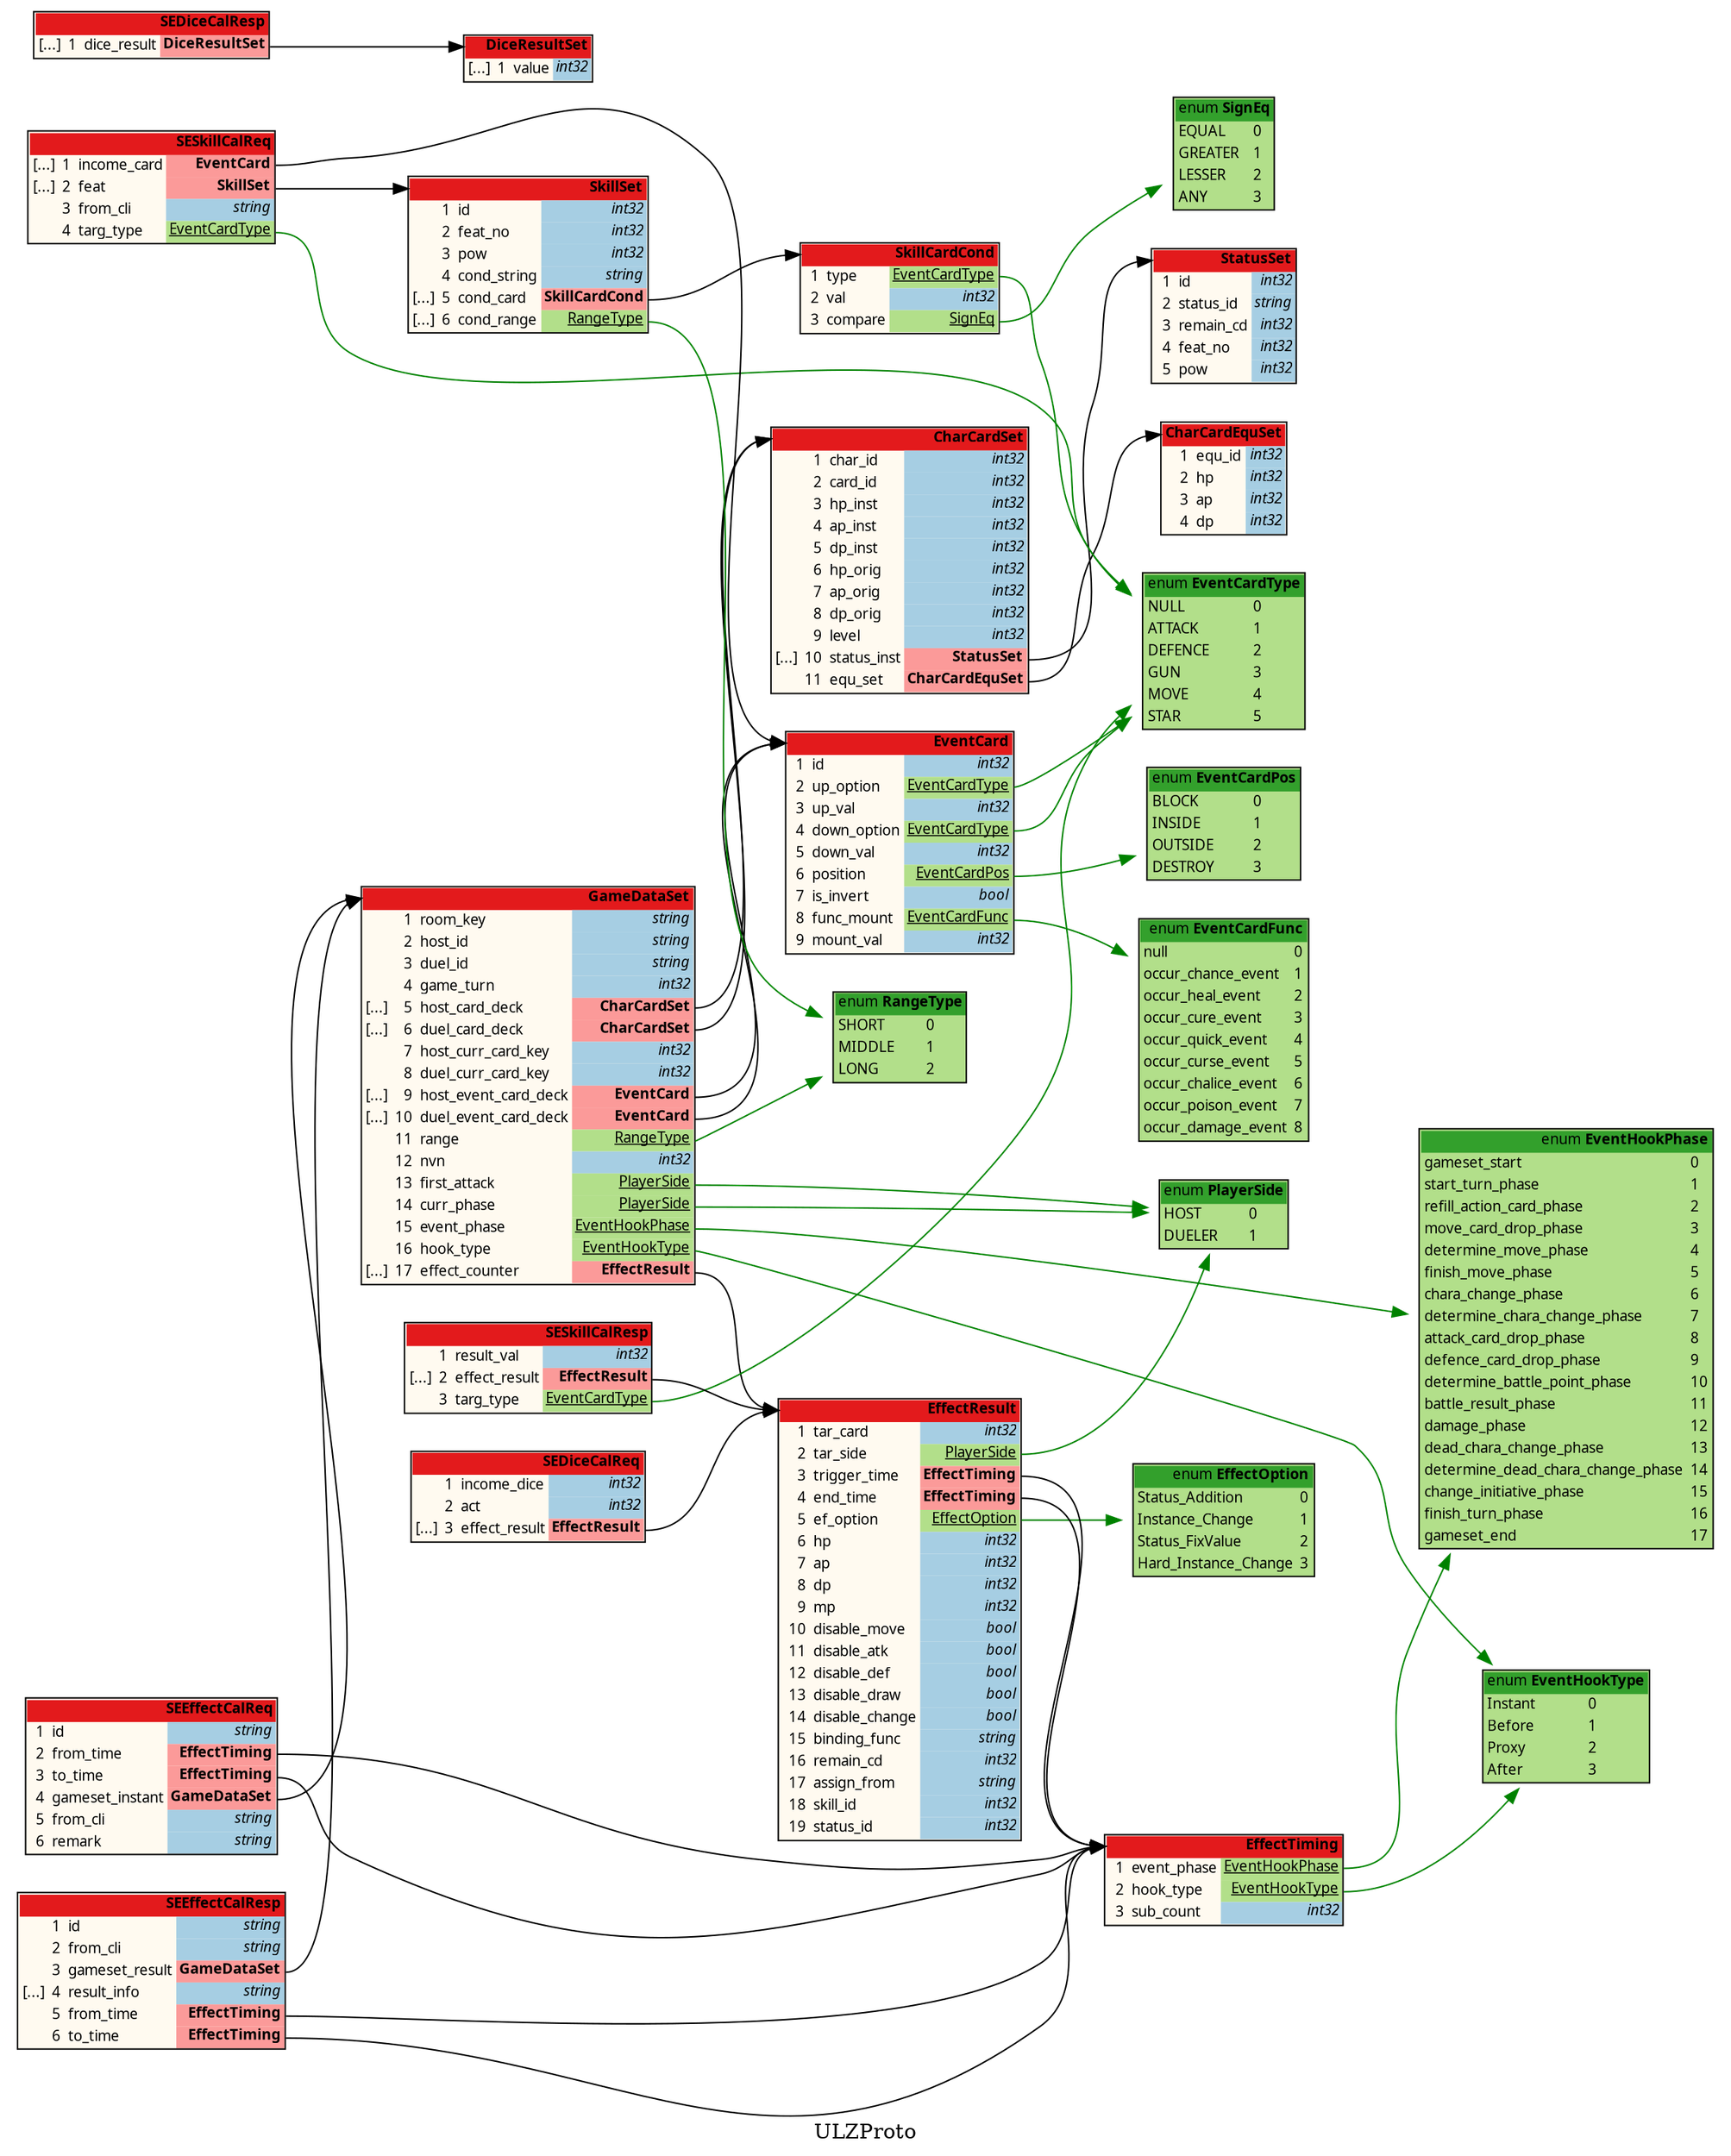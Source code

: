 /*
	do not edit:
	auto-generated by github.com/seamia/protodot
*/
digraph protodot {

	/* package:   ULZProto */
	/* source:    src\proto\message.proto */
	/* selection: * */

	rankdir=LR;
	label="ULZProto";
	tooltip="ULZProto";
	bgcolor="transparent"

	node [
		shape=plaintext
		fontsize=10
		fontname="Ubuntu"
	];


	/* ------ nodes ------ */
	Node_Ja_103	[shape=plaintext tooltip="EventCardType" label=<<TABLE BORDER="1" CELLBORDER="0" CELLSPACING="0" BGCOLOR="#b2df8a"><TR><TD COLSPAN="2" PORT="header" BGCOLOR="#33a02c" ALIGN="right">enum <b>EventCardType</b></TD></TR><TR><TD BGCOLOR="#b2df8a" ALIGN="left">NULL</TD><TD BGCOLOR="#b2df8a" ALIGN="left">0</TD></TR><TR><TD BGCOLOR="#b2df8a" ALIGN="left">ATTACK</TD><TD BGCOLOR="#b2df8a" ALIGN="left">1</TD></TR><TR><TD BGCOLOR="#b2df8a" ALIGN="left">DEFENCE</TD><TD BGCOLOR="#b2df8a" ALIGN="left">2</TD></TR><TR><TD BGCOLOR="#b2df8a" ALIGN="left">GUN</TD><TD BGCOLOR="#b2df8a" ALIGN="left">3</TD></TR><TR><TD BGCOLOR="#b2df8a" ALIGN="left">MOVE</TD><TD BGCOLOR="#b2df8a" ALIGN="left">4</TD></TR><TR><TD BGCOLOR="#b2df8a" ALIGN="left">STAR</TD><TD BGCOLOR="#b2df8a" ALIGN="left">5</TD></TR></TABLE>>];
	Node_Ja_107	[shape=plaintext tooltip="ULZProto.GameDataSet" label=<<TABLE BORDER="1" CELLBORDER="0" CELLSPACING="0" BGCOLOR="#fffaf0"><TR><TD COLSPAN="4" PORT="header" BGCOLOR="#e31a1c" ALIGN="right"><b>GameDataSet</b></TD></TR><TR><TD ALIGN="right"></TD><TD ALIGN="right">1</TD><TD ALIGN="left">room_key</TD><TD BGCOLOR="#a6cee3" PORT="poroom_key" ALIGN="right" TITLE="string"><i>string</i></TD></TR><TR><TD ALIGN="right"></TD><TD ALIGN="right">2</TD><TD ALIGN="left">host_id</TD><TD BGCOLOR="#a6cee3" PORT="pohost_id" ALIGN="right" TITLE="string"><i>string</i></TD></TR><TR><TD ALIGN="right"></TD><TD ALIGN="right">3</TD><TD ALIGN="left">duel_id</TD><TD BGCOLOR="#a6cee3" PORT="poduel_id" ALIGN="right" TITLE="string"><i>string</i></TD></TR><TR><TD ALIGN="right"></TD><TD ALIGN="right">4</TD><TD ALIGN="left">game_turn</TD><TD BGCOLOR="#a6cee3" PORT="pogame_turn" ALIGN="right" TITLE="int32"><i>int32</i></TD></TR><TR><TD ALIGN="right">[...]</TD><TD ALIGN="right">5</TD><TD ALIGN="left">host_card_deck</TD><TD BGCOLOR="#fb9a99" PORT="pohost_card_deck" ALIGN="right"><b>CharCardSet</b></TD></TR><TR><TD ALIGN="right">[...]</TD><TD ALIGN="right">6</TD><TD ALIGN="left">duel_card_deck</TD><TD BGCOLOR="#fb9a99" PORT="poduel_card_deck" ALIGN="right"><b>CharCardSet</b></TD></TR><TR><TD ALIGN="right"></TD><TD ALIGN="right">7</TD><TD ALIGN="left">host_curr_card_key</TD><TD BGCOLOR="#a6cee3" PORT="pohost_curr_card_key" ALIGN="right" TITLE="int32"><i>int32</i></TD></TR><TR><TD ALIGN="right"></TD><TD ALIGN="right">8</TD><TD ALIGN="left">duel_curr_card_key</TD><TD BGCOLOR="#a6cee3" PORT="poduel_curr_card_key" ALIGN="right" TITLE="int32"><i>int32</i></TD></TR><TR><TD ALIGN="right">[...]</TD><TD ALIGN="right">9</TD><TD ALIGN="left">host_event_card_deck</TD><TD BGCOLOR="#fb9a99" PORT="pohost_event_card_deck" ALIGN="right"><b>EventCard</b></TD></TR><TR><TD ALIGN="right">[...]</TD><TD ALIGN="right">10</TD><TD ALIGN="left">duel_event_card_deck</TD><TD BGCOLOR="#fb9a99" PORT="poduel_event_card_deck" ALIGN="right"><b>EventCard</b></TD></TR><TR><TD ALIGN="right"></TD><TD ALIGN="right">11</TD><TD ALIGN="left">range</TD><TD BGCOLOR="#b2df8a" PORT="porange" ALIGN="right"><u>RangeType</u></TD></TR><TR><TD ALIGN="right"></TD><TD ALIGN="right">12</TD><TD ALIGN="left">nvn</TD><TD BGCOLOR="#a6cee3" PORT="ponvn" ALIGN="right" TITLE="int32"><i>int32</i></TD></TR><TR><TD ALIGN="right"></TD><TD ALIGN="right">13</TD><TD ALIGN="left">first_attack</TD><TD BGCOLOR="#b2df8a" PORT="pofirst_attack" ALIGN="right"><u>PlayerSide</u></TD></TR><TR><TD ALIGN="right"></TD><TD ALIGN="right">14</TD><TD ALIGN="left">curr_phase</TD><TD BGCOLOR="#b2df8a" PORT="pocurr_phase" ALIGN="right"><u>PlayerSide</u></TD></TR><TR><TD ALIGN="right"></TD><TD ALIGN="right">15</TD><TD ALIGN="left">event_phase</TD><TD BGCOLOR="#b2df8a" PORT="poevent_phase" ALIGN="right"><u>EventHookPhase</u></TD></TR><TR><TD ALIGN="right"></TD><TD ALIGN="right">16</TD><TD ALIGN="left">hook_type</TD><TD BGCOLOR="#b2df8a" PORT="pohook_type" ALIGN="right"><u>EventHookType</u></TD></TR><TR><TD ALIGN="right">[...]</TD><TD ALIGN="right">17</TD><TD ALIGN="left">effect_counter</TD><TD BGCOLOR="#fb9a99" PORT="poeffect_counter" ALIGN="right"><b>EffectResult</b></TD></TR></TABLE>>];
	Node_Ja_117	[shape=plaintext tooltip="EffectOption" label=<<TABLE BORDER="1" CELLBORDER="0" CELLSPACING="0" BGCOLOR="#b2df8a"><TR><TD COLSPAN="2" PORT="header" BGCOLOR="#33a02c" ALIGN="right">enum <b>EffectOption</b></TD></TR><TR><TD BGCOLOR="#b2df8a" ALIGN="left">Status_Addition</TD><TD BGCOLOR="#b2df8a" ALIGN="left">0</TD></TR><TR><TD BGCOLOR="#b2df8a" ALIGN="left">Instance_Change</TD><TD BGCOLOR="#b2df8a" ALIGN="left">1</TD></TR><TR><TD BGCOLOR="#b2df8a" ALIGN="left">Status_FixValue</TD><TD BGCOLOR="#b2df8a" ALIGN="left">2</TD></TR><TR><TD BGCOLOR="#b2df8a" ALIGN="left">Hard_Instance_Change</TD><TD BGCOLOR="#b2df8a" ALIGN="left">3</TD></TR></TABLE>>];
	Node_Ja_101	[shape=plaintext tooltip="EventHookType" label=<<TABLE BORDER="1" CELLBORDER="0" CELLSPACING="0" BGCOLOR="#b2df8a"><TR><TD COLSPAN="2" PORT="header" BGCOLOR="#33a02c" ALIGN="right">enum <b>EventHookType</b></TD></TR><TR><TD BGCOLOR="#b2df8a" ALIGN="left">Instant</TD><TD BGCOLOR="#b2df8a" ALIGN="left">0</TD></TR><TR><TD BGCOLOR="#b2df8a" ALIGN="left">Before</TD><TD BGCOLOR="#b2df8a" ALIGN="left">1</TD></TR><TR><TD BGCOLOR="#b2df8a" ALIGN="left">Proxy</TD><TD BGCOLOR="#b2df8a" ALIGN="left">2</TD></TR><TR><TD BGCOLOR="#b2df8a" ALIGN="left">After</TD><TD BGCOLOR="#b2df8a" ALIGN="left">3</TD></TR></TABLE>>];
	Node_Ja_114	[shape=plaintext tooltip="ULZProto.SkillCardCond" label=<<TABLE BORDER="1" CELLBORDER="0" CELLSPACING="0" BGCOLOR="#fffaf0"><TR><TD COLSPAN="4" PORT="header" BGCOLOR="#e31a1c" ALIGN="right"><b>SkillCardCond</b></TD></TR><TR><TD ALIGN="right"></TD><TD ALIGN="right">1</TD><TD ALIGN="left">type</TD><TD BGCOLOR="#b2df8a" PORT="potype" ALIGN="right"><u>EventCardType</u></TD></TR><TR><TD ALIGN="right"></TD><TD ALIGN="right">2</TD><TD ALIGN="left">val</TD><TD BGCOLOR="#a6cee3" PORT="poval" ALIGN="right" TITLE="int32"><i>int32</i></TD></TR><TR><TD ALIGN="right"></TD><TD ALIGN="right">3</TD><TD ALIGN="left">compare</TD><TD BGCOLOR="#b2df8a" PORT="pocompare" ALIGN="right"><u>SignEq</u></TD></TR></TABLE>>];
	Node_Ja_121	[shape=plaintext tooltip="ULZProto.SEDiceCalReq" label=<<TABLE BORDER="1" CELLBORDER="0" CELLSPACING="0" BGCOLOR="#fffaf0"><TR><TD COLSPAN="4" PORT="header" BGCOLOR="#e31a1c" ALIGN="right"><b>SEDiceCalReq</b></TD></TR><TR><TD ALIGN="right"></TD><TD ALIGN="right">1</TD><TD ALIGN="left">income_dice</TD><TD BGCOLOR="#a6cee3" PORT="poincome_dice" ALIGN="right" TITLE="int32"><i>int32</i></TD></TR><TR><TD ALIGN="right"></TD><TD ALIGN="right">2</TD><TD ALIGN="left">act</TD><TD BGCOLOR="#a6cee3" PORT="poact" ALIGN="right" TITLE="int32"><i>int32</i></TD></TR><TR><TD ALIGN="right">[...]</TD><TD ALIGN="right">3</TD><TD ALIGN="left">effect_result</TD><TD BGCOLOR="#fb9a99" PORT="poeffect_result" ALIGN="right"><b>EffectResult</b></TD></TR></TABLE>>];
	Node_Ja_122	[shape=plaintext tooltip="ULZProto.SEDiceCalResp" label=<<TABLE BORDER="1" CELLBORDER="0" CELLSPACING="0" BGCOLOR="#fffaf0"><TR><TD COLSPAN="4" PORT="header" BGCOLOR="#e31a1c" ALIGN="right"><b>SEDiceCalResp</b></TD></TR><TR><TD ALIGN="right">[...]</TD><TD ALIGN="right">1</TD><TD ALIGN="left">dice_result</TD><TD BGCOLOR="#fb9a99" PORT="podice_result" ALIGN="right"><b>DiceResultSet</b></TD></TR></TABLE>>];
	Node_Ja_102	[shape=plaintext tooltip="PlayerSide" label=<<TABLE BORDER="1" CELLBORDER="0" CELLSPACING="0" BGCOLOR="#b2df8a"><TR><TD COLSPAN="2" PORT="header" BGCOLOR="#33a02c" ALIGN="right">enum <b>PlayerSide</b></TD></TR><TR><TD BGCOLOR="#b2df8a" ALIGN="left">HOST</TD><TD BGCOLOR="#b2df8a" ALIGN="left">0</TD></TR><TR><TD BGCOLOR="#b2df8a" ALIGN="left">DUELER</TD><TD BGCOLOR="#b2df8a" ALIGN="left">1</TD></TR></TABLE>>];
	Node_Ja_100	[shape=plaintext tooltip="EventHookPhase" label=<<TABLE BORDER="1" CELLBORDER="0" CELLSPACING="0" BGCOLOR="#b2df8a"><TR><TD COLSPAN="2" PORT="header" BGCOLOR="#33a02c" ALIGN="right">enum <b>EventHookPhase</b></TD></TR><TR><TD BGCOLOR="#b2df8a" ALIGN="left">gameset_start</TD><TD BGCOLOR="#b2df8a" ALIGN="left">0</TD></TR><TR><TD BGCOLOR="#b2df8a" ALIGN="left">start_turn_phase</TD><TD BGCOLOR="#b2df8a" ALIGN="left">1</TD></TR><TR><TD BGCOLOR="#b2df8a" ALIGN="left">refill_action_card_phase</TD><TD BGCOLOR="#b2df8a" ALIGN="left">2</TD></TR><TR><TD BGCOLOR="#b2df8a" ALIGN="left">move_card_drop_phase</TD><TD BGCOLOR="#b2df8a" ALIGN="left">3</TD></TR><TR><TD BGCOLOR="#b2df8a" ALIGN="left">determine_move_phase</TD><TD BGCOLOR="#b2df8a" ALIGN="left">4</TD></TR><TR><TD BGCOLOR="#b2df8a" ALIGN="left">finish_move_phase</TD><TD BGCOLOR="#b2df8a" ALIGN="left">5</TD></TR><TR><TD BGCOLOR="#b2df8a" ALIGN="left">chara_change_phase</TD><TD BGCOLOR="#b2df8a" ALIGN="left">6</TD></TR><TR><TD BGCOLOR="#b2df8a" ALIGN="left">determine_chara_change_phase</TD><TD BGCOLOR="#b2df8a" ALIGN="left">7</TD></TR><TR><TD BGCOLOR="#b2df8a" ALIGN="left">attack_card_drop_phase</TD><TD BGCOLOR="#b2df8a" ALIGN="left">8</TD></TR><TR><TD BGCOLOR="#b2df8a" ALIGN="left">defence_card_drop_phase</TD><TD BGCOLOR="#b2df8a" ALIGN="left">9</TD></TR><TR><TD BGCOLOR="#b2df8a" ALIGN="left">determine_battle_point_phase</TD><TD BGCOLOR="#b2df8a" ALIGN="left">10</TD></TR><TR><TD BGCOLOR="#b2df8a" ALIGN="left">battle_result_phase</TD><TD BGCOLOR="#b2df8a" ALIGN="left">11</TD></TR><TR><TD BGCOLOR="#b2df8a" ALIGN="left">damage_phase</TD><TD BGCOLOR="#b2df8a" ALIGN="left">12</TD></TR><TR><TD BGCOLOR="#b2df8a" ALIGN="left">dead_chara_change_phase</TD><TD BGCOLOR="#b2df8a" ALIGN="left">13</TD></TR><TR><TD BGCOLOR="#b2df8a" ALIGN="left">determine_dead_chara_change_phase</TD><TD BGCOLOR="#b2df8a" ALIGN="left">14</TD></TR><TR><TD BGCOLOR="#b2df8a" ALIGN="left">change_initiative_phase</TD><TD BGCOLOR="#b2df8a" ALIGN="left">15</TD></TR><TR><TD BGCOLOR="#b2df8a" ALIGN="left">finish_turn_phase</TD><TD BGCOLOR="#b2df8a" ALIGN="left">16</TD></TR><TR><TD BGCOLOR="#b2df8a" ALIGN="left">gameset_end</TD><TD BGCOLOR="#b2df8a" ALIGN="left">17</TD></TR></TABLE>>];
	Node_Ja_108	[shape=plaintext tooltip="ULZProto.CharCardSet" label=<<TABLE BORDER="1" CELLBORDER="0" CELLSPACING="0" BGCOLOR="#fffaf0"><TR><TD COLSPAN="4" PORT="header" BGCOLOR="#e31a1c" ALIGN="right"><b>CharCardSet</b></TD></TR><TR><TD ALIGN="right"></TD><TD ALIGN="right">1</TD><TD ALIGN="left">char_id</TD><TD BGCOLOR="#a6cee3" PORT="pochar_id" ALIGN="right" TITLE="int32"><i>int32</i></TD></TR><TR><TD ALIGN="right"></TD><TD ALIGN="right">2</TD><TD ALIGN="left">card_id</TD><TD BGCOLOR="#a6cee3" PORT="pocard_id" ALIGN="right" TITLE="int32"><i>int32</i></TD></TR><TR><TD ALIGN="right"></TD><TD ALIGN="right">3</TD><TD ALIGN="left">hp_inst</TD><TD BGCOLOR="#a6cee3" PORT="pohp_inst" ALIGN="right" TITLE="int32"><i>int32</i></TD></TR><TR><TD ALIGN="right"></TD><TD ALIGN="right">4</TD><TD ALIGN="left">ap_inst</TD><TD BGCOLOR="#a6cee3" PORT="poap_inst" ALIGN="right" TITLE="int32"><i>int32</i></TD></TR><TR><TD ALIGN="right"></TD><TD ALIGN="right">5</TD><TD ALIGN="left">dp_inst</TD><TD BGCOLOR="#a6cee3" PORT="podp_inst" ALIGN="right" TITLE="int32"><i>int32</i></TD></TR><TR><TD ALIGN="right"></TD><TD ALIGN="right">6</TD><TD ALIGN="left">hp_orig</TD><TD BGCOLOR="#a6cee3" PORT="pohp_orig" ALIGN="right" TITLE="int32"><i>int32</i></TD></TR><TR><TD ALIGN="right"></TD><TD ALIGN="right">7</TD><TD ALIGN="left">ap_orig</TD><TD BGCOLOR="#a6cee3" PORT="poap_orig" ALIGN="right" TITLE="int32"><i>int32</i></TD></TR><TR><TD ALIGN="right"></TD><TD ALIGN="right">8</TD><TD ALIGN="left">dp_orig</TD><TD BGCOLOR="#a6cee3" PORT="podp_orig" ALIGN="right" TITLE="int32"><i>int32</i></TD></TR><TR><TD ALIGN="right"></TD><TD ALIGN="right">9</TD><TD ALIGN="left">level</TD><TD BGCOLOR="#a6cee3" PORT="polevel" ALIGN="right" TITLE="int32"><i>int32</i></TD></TR><TR><TD ALIGN="right">[...]</TD><TD ALIGN="right">10</TD><TD ALIGN="left">status_inst</TD><TD BGCOLOR="#fb9a99" PORT="postatus_inst" ALIGN="right"><b>StatusSet</b></TD></TR><TR><TD ALIGN="right"></TD><TD ALIGN="right">11</TD><TD ALIGN="left">equ_set</TD><TD BGCOLOR="#fb9a99" PORT="poequ_set" ALIGN="right"><b>CharCardEquSet</b></TD></TR></TABLE>>];
	Node_Ja_111	[shape=plaintext tooltip="EventCardFunc" label=<<TABLE BORDER="1" CELLBORDER="0" CELLSPACING="0" BGCOLOR="#b2df8a"><TR><TD COLSPAN="2" PORT="header" BGCOLOR="#33a02c" ALIGN="right">enum <b>EventCardFunc</b></TD></TR><TR><TD BGCOLOR="#b2df8a" ALIGN="left">null</TD><TD BGCOLOR="#b2df8a" ALIGN="left">0</TD></TR><TR><TD BGCOLOR="#b2df8a" ALIGN="left">occur_chance_event</TD><TD BGCOLOR="#b2df8a" ALIGN="left">1</TD></TR><TR><TD BGCOLOR="#b2df8a" ALIGN="left">occur_heal_event</TD><TD BGCOLOR="#b2df8a" ALIGN="left">2</TD></TR><TR><TD BGCOLOR="#b2df8a" ALIGN="left">occur_cure_event</TD><TD BGCOLOR="#b2df8a" ALIGN="left">3</TD></TR><TR><TD BGCOLOR="#b2df8a" ALIGN="left">occur_quick_event</TD><TD BGCOLOR="#b2df8a" ALIGN="left">4</TD></TR><TR><TD BGCOLOR="#b2df8a" ALIGN="left">occur_curse_event</TD><TD BGCOLOR="#b2df8a" ALIGN="left">5</TD></TR><TR><TD BGCOLOR="#b2df8a" ALIGN="left">occur_chalice_event</TD><TD BGCOLOR="#b2df8a" ALIGN="left">6</TD></TR><TR><TD BGCOLOR="#b2df8a" ALIGN="left">occur_poison_event</TD><TD BGCOLOR="#b2df8a" ALIGN="left">7</TD></TR><TR><TD BGCOLOR="#b2df8a" ALIGN="left">occur_damage_event</TD><TD BGCOLOR="#b2df8a" ALIGN="left">8</TD></TR></TABLE>>];
	Node_Ja_123	[shape=plaintext tooltip="ULZProto.DiceResultSet" label=<<TABLE BORDER="1" CELLBORDER="0" CELLSPACING="0" BGCOLOR="#fffaf0"><TR><TD COLSPAN="4" PORT="header" BGCOLOR="#e31a1c" ALIGN="right"><b>DiceResultSet</b></TD></TR><TR><TD ALIGN="right">[...]</TD><TD ALIGN="right">1</TD><TD ALIGN="left">value</TD><TD BGCOLOR="#a6cee3" PORT="povalue" ALIGN="right" TITLE="int32"><i>int32</i></TD></TR></TABLE>>];
	Node_Ja_116	[shape=plaintext tooltip="ULZProto.EffectResult" label=<<TABLE BORDER="1" CELLBORDER="0" CELLSPACING="0" BGCOLOR="#fffaf0"><TR><TD COLSPAN="4" PORT="header" BGCOLOR="#e31a1c" ALIGN="right"><b>EffectResult</b></TD></TR><TR><TD ALIGN="right"></TD><TD ALIGN="right">1</TD><TD ALIGN="left">tar_card</TD><TD BGCOLOR="#a6cee3" PORT="potar_card" ALIGN="right" TITLE="int32"><i>int32</i></TD></TR><TR><TD ALIGN="right"></TD><TD ALIGN="right">2</TD><TD ALIGN="left">tar_side</TD><TD BGCOLOR="#b2df8a" PORT="potar_side" ALIGN="right"><u>PlayerSide</u></TD></TR><TR><TD ALIGN="right"></TD><TD ALIGN="right">3</TD><TD ALIGN="left">trigger_time</TD><TD BGCOLOR="#fb9a99" PORT="potrigger_time" ALIGN="right"><b>EffectTiming</b></TD></TR><TR><TD ALIGN="right"></TD><TD ALIGN="right">4</TD><TD ALIGN="left">end_time</TD><TD BGCOLOR="#fb9a99" PORT="poend_time" ALIGN="right"><b>EffectTiming</b></TD></TR><TR><TD ALIGN="right"></TD><TD ALIGN="right">5</TD><TD ALIGN="left">ef_option</TD><TD BGCOLOR="#b2df8a" PORT="poef_option" ALIGN="right"><u>EffectOption</u></TD></TR><TR><TD ALIGN="right"></TD><TD ALIGN="right">6</TD><TD ALIGN="left">hp</TD><TD BGCOLOR="#a6cee3" PORT="pohp" ALIGN="right" TITLE="int32"><i>int32</i></TD></TR><TR><TD ALIGN="right"></TD><TD ALIGN="right">7</TD><TD ALIGN="left">ap</TD><TD BGCOLOR="#a6cee3" PORT="poap" ALIGN="right" TITLE="int32"><i>int32</i></TD></TR><TR><TD ALIGN="right"></TD><TD ALIGN="right">8</TD><TD ALIGN="left">dp</TD><TD BGCOLOR="#a6cee3" PORT="podp" ALIGN="right" TITLE="int32"><i>int32</i></TD></TR><TR><TD ALIGN="right"></TD><TD ALIGN="right">9</TD><TD ALIGN="left">mp</TD><TD BGCOLOR="#a6cee3" PORT="pomp" ALIGN="right" TITLE="int32"><i>int32</i></TD></TR><TR><TD ALIGN="right"></TD><TD ALIGN="right">10</TD><TD ALIGN="left">disable_move</TD><TD BGCOLOR="#a6cee3" PORT="podisable_move" ALIGN="right" TITLE="bool"><i>bool</i></TD></TR><TR><TD ALIGN="right"></TD><TD ALIGN="right">11</TD><TD ALIGN="left">disable_atk</TD><TD BGCOLOR="#a6cee3" PORT="podisable_atk" ALIGN="right" TITLE="bool"><i>bool</i></TD></TR><TR><TD ALIGN="right"></TD><TD ALIGN="right">12</TD><TD ALIGN="left">disable_def</TD><TD BGCOLOR="#a6cee3" PORT="podisable_def" ALIGN="right" TITLE="bool"><i>bool</i></TD></TR><TR><TD ALIGN="right"></TD><TD ALIGN="right">13</TD><TD ALIGN="left">disable_draw</TD><TD BGCOLOR="#a6cee3" PORT="podisable_draw" ALIGN="right" TITLE="bool"><i>bool</i></TD></TR><TR><TD ALIGN="right"></TD><TD ALIGN="right">14</TD><TD ALIGN="left">disable_change</TD><TD BGCOLOR="#a6cee3" PORT="podisable_change" ALIGN="right" TITLE="bool"><i>bool</i></TD></TR><TR><TD ALIGN="right"></TD><TD ALIGN="right">15</TD><TD ALIGN="left">binding_func</TD><TD BGCOLOR="#a6cee3" PORT="pobinding_func" ALIGN="right" TITLE="string"><i>string</i></TD></TR><TR><TD ALIGN="right"></TD><TD ALIGN="right">16</TD><TD ALIGN="left">remain_cd</TD><TD BGCOLOR="#a6cee3" PORT="poremain_cd" ALIGN="right" TITLE="int32"><i>int32</i></TD></TR><TR><TD ALIGN="right"></TD><TD ALIGN="right">17</TD><TD ALIGN="left">assign_from</TD><TD BGCOLOR="#a6cee3" PORT="poassign_from" ALIGN="right" TITLE="string"><i>string</i></TD></TR><TR><TD ALIGN="right"></TD><TD ALIGN="right">18</TD><TD ALIGN="left">skill_id</TD><TD BGCOLOR="#a6cee3" PORT="poskill_id" ALIGN="right" TITLE="int32"><i>int32</i></TD></TR><TR><TD ALIGN="right"></TD><TD ALIGN="right">19</TD><TD ALIGN="left">status_id</TD><TD BGCOLOR="#a6cee3" PORT="postatus_id" ALIGN="right" TITLE="int32"><i>int32</i></TD></TR></TABLE>>];
	Node_Ja_109	[shape=plaintext tooltip="ULZProto.CharCardEquSet" label=<<TABLE BORDER="1" CELLBORDER="0" CELLSPACING="0" BGCOLOR="#fffaf0"><TR><TD COLSPAN="4" PORT="header" BGCOLOR="#e31a1c" ALIGN="right"><b>CharCardEquSet</b></TD></TR><TR><TD ALIGN="right"></TD><TD ALIGN="right">1</TD><TD ALIGN="left">equ_id</TD><TD BGCOLOR="#a6cee3" PORT="poequ_id" ALIGN="right" TITLE="int32"><i>int32</i></TD></TR><TR><TD ALIGN="right"></TD><TD ALIGN="right">2</TD><TD ALIGN="left">hp</TD><TD BGCOLOR="#a6cee3" PORT="pohp" ALIGN="right" TITLE="int32"><i>int32</i></TD></TR><TR><TD ALIGN="right"></TD><TD ALIGN="right">3</TD><TD ALIGN="left">ap</TD><TD BGCOLOR="#a6cee3" PORT="poap" ALIGN="right" TITLE="int32"><i>int32</i></TD></TR><TR><TD ALIGN="right"></TD><TD ALIGN="right">4</TD><TD ALIGN="left">dp</TD><TD BGCOLOR="#a6cee3" PORT="podp" ALIGN="right" TITLE="int32"><i>int32</i></TD></TR></TABLE>>];
	Node_Ja_120	[shape=plaintext tooltip="ULZProto.SESkillCalResp" label=<<TABLE BORDER="1" CELLBORDER="0" CELLSPACING="0" BGCOLOR="#fffaf0"><TR><TD COLSPAN="4" PORT="header" BGCOLOR="#e31a1c" ALIGN="right"><b>SESkillCalResp</b></TD></TR><TR><TD ALIGN="right"></TD><TD ALIGN="right">1</TD><TD ALIGN="left">result_val</TD><TD BGCOLOR="#a6cee3" PORT="poresult_val" ALIGN="right" TITLE="int32"><i>int32</i></TD></TR><TR><TD ALIGN="right">[...]</TD><TD ALIGN="right">2</TD><TD ALIGN="left">effect_result</TD><TD BGCOLOR="#fb9a99" PORT="poeffect_result" ALIGN="right"><b>EffectResult</b></TD></TR><TR><TD ALIGN="right"></TD><TD ALIGN="right">3</TD><TD ALIGN="left">targ_type</TD><TD BGCOLOR="#b2df8a" PORT="potarg_type" ALIGN="right"><u>EventCardType</u></TD></TR></TABLE>>];
	Node_Ja_105	[shape=plaintext tooltip="RangeType" label=<<TABLE BORDER="1" CELLBORDER="0" CELLSPACING="0" BGCOLOR="#b2df8a"><TR><TD COLSPAN="2" PORT="header" BGCOLOR="#33a02c" ALIGN="right">enum <b>RangeType</b></TD></TR><TR><TD BGCOLOR="#b2df8a" ALIGN="left">SHORT</TD><TD BGCOLOR="#b2df8a" ALIGN="left">0</TD></TR><TR><TD BGCOLOR="#b2df8a" ALIGN="left">MIDDLE</TD><TD BGCOLOR="#b2df8a" ALIGN="left">1</TD></TR><TR><TD BGCOLOR="#b2df8a" ALIGN="left">LONG</TD><TD BGCOLOR="#b2df8a" ALIGN="left">2</TD></TR></TABLE>>];
	Node_Ja_119	[shape=plaintext tooltip="ULZProto.SESkillCalReq" label=<<TABLE BORDER="1" CELLBORDER="0" CELLSPACING="0" BGCOLOR="#fffaf0"><TR><TD COLSPAN="4" PORT="header" BGCOLOR="#e31a1c" ALIGN="right"><b>SESkillCalReq</b></TD></TR><TR><TD ALIGN="right">[...]</TD><TD ALIGN="right">1</TD><TD ALIGN="left">income_card</TD><TD BGCOLOR="#fb9a99" PORT="poincome_card" ALIGN="right"><b>EventCard</b></TD></TR><TR><TD ALIGN="right">[...]</TD><TD ALIGN="right">2</TD><TD ALIGN="left">feat</TD><TD BGCOLOR="#fb9a99" PORT="pofeat" ALIGN="right"><b>SkillSet</b></TD></TR><TR><TD ALIGN="right"></TD><TD ALIGN="right">3</TD><TD ALIGN="left">from_cli</TD><TD BGCOLOR="#a6cee3" PORT="pofrom_cli" ALIGN="right" TITLE="string"><i>string</i></TD></TR><TR><TD ALIGN="right"></TD><TD ALIGN="right">4</TD><TD ALIGN="left">targ_type</TD><TD BGCOLOR="#b2df8a" PORT="potarg_type" ALIGN="right"><u>EventCardType</u></TD></TR></TABLE>>];
	Node_Ja_118	[shape=plaintext tooltip="ULZProto.EffectTiming" label=<<TABLE BORDER="1" CELLBORDER="0" CELLSPACING="0" BGCOLOR="#fffaf0"><TR><TD COLSPAN="4" PORT="header" BGCOLOR="#e31a1c" ALIGN="right"><b>EffectTiming</b></TD></TR><TR><TD ALIGN="right"></TD><TD ALIGN="right">1</TD><TD ALIGN="left">event_phase</TD><TD BGCOLOR="#b2df8a" PORT="poevent_phase" ALIGN="right"><u>EventHookPhase</u></TD></TR><TR><TD ALIGN="right"></TD><TD ALIGN="right">2</TD><TD ALIGN="left">hook_type</TD><TD BGCOLOR="#b2df8a" PORT="pohook_type" ALIGN="right"><u>EventHookType</u></TD></TR><TR><TD ALIGN="right"></TD><TD ALIGN="right">3</TD><TD ALIGN="left">sub_count</TD><TD BGCOLOR="#a6cee3" PORT="posub_count" ALIGN="right" TITLE="int32"><i>int32</i></TD></TR></TABLE>>];
	Node_Ja_112	[shape=plaintext tooltip="ULZProto.SkillSet" label=<<TABLE BORDER="1" CELLBORDER="0" CELLSPACING="0" BGCOLOR="#fffaf0"><TR><TD COLSPAN="4" PORT="header" BGCOLOR="#e31a1c" ALIGN="right"><b>SkillSet</b></TD></TR><TR><TD ALIGN="right"></TD><TD ALIGN="right">1</TD><TD ALIGN="left">id</TD><TD BGCOLOR="#a6cee3" PORT="poid" ALIGN="right" TITLE="int32"><i>int32</i></TD></TR><TR><TD ALIGN="right"></TD><TD ALIGN="right">2</TD><TD ALIGN="left">feat_no</TD><TD BGCOLOR="#a6cee3" PORT="pofeat_no" ALIGN="right" TITLE="int32"><i>int32</i></TD></TR><TR><TD ALIGN="right"></TD><TD ALIGN="right">3</TD><TD ALIGN="left">pow</TD><TD BGCOLOR="#a6cee3" PORT="popow" ALIGN="right" TITLE="int32"><i>int32</i></TD></TR><TR><TD ALIGN="right"></TD><TD ALIGN="right">4</TD><TD ALIGN="left">cond_string</TD><TD BGCOLOR="#a6cee3" PORT="pocond_string" ALIGN="right" TITLE="string"><i>string</i></TD></TR><TR><TD ALIGN="right">[...]</TD><TD ALIGN="right">5</TD><TD ALIGN="left">cond_card</TD><TD BGCOLOR="#fb9a99" PORT="pocond_card" ALIGN="right"><b>SkillCardCond</b></TD></TR><TR><TD ALIGN="right">[...]</TD><TD ALIGN="right">6</TD><TD ALIGN="left">cond_range</TD><TD BGCOLOR="#b2df8a" PORT="pocond_range" ALIGN="right"><u>RangeType</u></TD></TR></TABLE>>];
	Node_Ja_110	[shape=plaintext tooltip="ULZProto.EventCard" label=<<TABLE BORDER="1" CELLBORDER="0" CELLSPACING="0" BGCOLOR="#fffaf0"><TR><TD COLSPAN="4" PORT="header" BGCOLOR="#e31a1c" ALIGN="right"><b>EventCard</b></TD></TR><TR><TD ALIGN="right"></TD><TD ALIGN="right">1</TD><TD ALIGN="left">id</TD><TD BGCOLOR="#a6cee3" PORT="poid" ALIGN="right" TITLE="int32"><i>int32</i></TD></TR><TR><TD ALIGN="right"></TD><TD ALIGN="right">2</TD><TD ALIGN="left">up_option</TD><TD BGCOLOR="#b2df8a" PORT="poup_option" ALIGN="right"><u>EventCardType</u></TD></TR><TR><TD ALIGN="right"></TD><TD ALIGN="right">3</TD><TD ALIGN="left">up_val</TD><TD BGCOLOR="#a6cee3" PORT="poup_val" ALIGN="right" TITLE="int32"><i>int32</i></TD></TR><TR><TD ALIGN="right"></TD><TD ALIGN="right">4</TD><TD ALIGN="left">down_option</TD><TD BGCOLOR="#b2df8a" PORT="podown_option" ALIGN="right"><u>EventCardType</u></TD></TR><TR><TD ALIGN="right"></TD><TD ALIGN="right">5</TD><TD ALIGN="left">down_val</TD><TD BGCOLOR="#a6cee3" PORT="podown_val" ALIGN="right" TITLE="int32"><i>int32</i></TD></TR><TR><TD ALIGN="right"></TD><TD ALIGN="right">6</TD><TD ALIGN="left">position</TD><TD BGCOLOR="#b2df8a" PORT="poposition" ALIGN="right"><u>EventCardPos</u></TD></TR><TR><TD ALIGN="right"></TD><TD ALIGN="right">7</TD><TD ALIGN="left">is_invert</TD><TD BGCOLOR="#a6cee3" PORT="pois_invert" ALIGN="right" TITLE="bool"><i>bool</i></TD></TR><TR><TD ALIGN="right"></TD><TD ALIGN="right">8</TD><TD ALIGN="left">func_mount</TD><TD BGCOLOR="#b2df8a" PORT="pofunc_mount" ALIGN="right"><u>EventCardFunc</u></TD></TR><TR><TD ALIGN="right"></TD><TD ALIGN="right">9</TD><TD ALIGN="left">mount_val</TD><TD BGCOLOR="#a6cee3" PORT="pomount_val" ALIGN="right" TITLE="int32"><i>int32</i></TD></TR></TABLE>>];
	Node_Ja_104	[shape=plaintext tooltip="EventCardPos" label=<<TABLE BORDER="1" CELLBORDER="0" CELLSPACING="0" BGCOLOR="#b2df8a"><TR><TD COLSPAN="2" PORT="header" BGCOLOR="#33a02c" ALIGN="right">enum <b>EventCardPos</b></TD></TR><TR><TD BGCOLOR="#b2df8a" ALIGN="left">BLOCK</TD><TD BGCOLOR="#b2df8a" ALIGN="left">0</TD></TR><TR><TD BGCOLOR="#b2df8a" ALIGN="left">INSIDE</TD><TD BGCOLOR="#b2df8a" ALIGN="left">1</TD></TR><TR><TD BGCOLOR="#b2df8a" ALIGN="left">OUTSIDE</TD><TD BGCOLOR="#b2df8a" ALIGN="left">2</TD></TR><TR><TD BGCOLOR="#b2df8a" ALIGN="left">DESTROY</TD><TD BGCOLOR="#b2df8a" ALIGN="left">3</TD></TR></TABLE>>];
	Node_Ja_115	[shape=plaintext tooltip="ULZProto.StatusSet" label=<<TABLE BORDER="1" CELLBORDER="0" CELLSPACING="0" BGCOLOR="#fffaf0"><TR><TD COLSPAN="4" PORT="header" BGCOLOR="#e31a1c" ALIGN="right"><b>StatusSet</b></TD></TR><TR><TD ALIGN="right"></TD><TD ALIGN="right">1</TD><TD ALIGN="left">id</TD><TD BGCOLOR="#a6cee3" PORT="poid" ALIGN="right" TITLE="int32"><i>int32</i></TD></TR><TR><TD ALIGN="right"></TD><TD ALIGN="right">2</TD><TD ALIGN="left">status_id</TD><TD BGCOLOR="#a6cee3" PORT="postatus_id" ALIGN="right" TITLE="string"><i>string</i></TD></TR><TR><TD ALIGN="right"></TD><TD ALIGN="right">3</TD><TD ALIGN="left">remain_cd</TD><TD BGCOLOR="#a6cee3" PORT="poremain_cd" ALIGN="right" TITLE="int32"><i>int32</i></TD></TR><TR><TD ALIGN="right"></TD><TD ALIGN="right">4</TD><TD ALIGN="left">feat_no</TD><TD BGCOLOR="#a6cee3" PORT="pofeat_no" ALIGN="right" TITLE="int32"><i>int32</i></TD></TR><TR><TD ALIGN="right"></TD><TD ALIGN="right">5</TD><TD ALIGN="left">pow</TD><TD BGCOLOR="#a6cee3" PORT="popow" ALIGN="right" TITLE="int32"><i>int32</i></TD></TR></TABLE>>];
	Node_Ja_124	[shape=plaintext tooltip="ULZProto.SEEffectCalReq" label=<<TABLE BORDER="1" CELLBORDER="0" CELLSPACING="0" BGCOLOR="#fffaf0"><TR><TD COLSPAN="4" PORT="header" BGCOLOR="#e31a1c" ALIGN="right"><b>SEEffectCalReq</b></TD></TR><TR><TD ALIGN="right"></TD><TD ALIGN="right">1</TD><TD ALIGN="left">id</TD><TD BGCOLOR="#a6cee3" PORT="poid" ALIGN="right" TITLE="string"><i>string</i></TD></TR><TR><TD ALIGN="right"></TD><TD ALIGN="right">2</TD><TD ALIGN="left">from_time</TD><TD BGCOLOR="#fb9a99" PORT="pofrom_time" ALIGN="right"><b>EffectTiming</b></TD></TR><TR><TD ALIGN="right"></TD><TD ALIGN="right">3</TD><TD ALIGN="left">to_time</TD><TD BGCOLOR="#fb9a99" PORT="poto_time" ALIGN="right"><b>EffectTiming</b></TD></TR><TR><TD ALIGN="right"></TD><TD ALIGN="right">4</TD><TD ALIGN="left">gameset_instant</TD><TD BGCOLOR="#fb9a99" PORT="pogameset_instant" ALIGN="right"><b>GameDataSet</b></TD></TR><TR><TD ALIGN="right"></TD><TD ALIGN="right">5</TD><TD ALIGN="left">from_cli</TD><TD BGCOLOR="#a6cee3" PORT="pofrom_cli" ALIGN="right" TITLE="string"><i>string</i></TD></TR><TR><TD ALIGN="right"></TD><TD ALIGN="right">6</TD><TD ALIGN="left">remark</TD><TD BGCOLOR="#a6cee3" PORT="poremark" ALIGN="right" TITLE="string"><i>string</i></TD></TR></TABLE>>];
	Node_Ja_125	[shape=plaintext tooltip="ULZProto.SEEffectCalResp" label=<<TABLE BORDER="1" CELLBORDER="0" CELLSPACING="0" BGCOLOR="#fffaf0"><TR><TD COLSPAN="4" PORT="header" BGCOLOR="#e31a1c" ALIGN="right"><b>SEEffectCalResp</b></TD></TR><TR><TD ALIGN="right"></TD><TD ALIGN="right">1</TD><TD ALIGN="left">id</TD><TD BGCOLOR="#a6cee3" PORT="poid" ALIGN="right" TITLE="string"><i>string</i></TD></TR><TR><TD ALIGN="right"></TD><TD ALIGN="right">2</TD><TD ALIGN="left">from_cli</TD><TD BGCOLOR="#a6cee3" PORT="pofrom_cli" ALIGN="right" TITLE="string"><i>string</i></TD></TR><TR><TD ALIGN="right"></TD><TD ALIGN="right">3</TD><TD ALIGN="left">gameset_result</TD><TD BGCOLOR="#fb9a99" PORT="pogameset_result" ALIGN="right"><b>GameDataSet</b></TD></TR><TR><TD ALIGN="right">[...]</TD><TD ALIGN="right">4</TD><TD ALIGN="left">result_info</TD><TD BGCOLOR="#a6cee3" PORT="poresult_info" ALIGN="right" TITLE="string"><i>string</i></TD></TR><TR><TD ALIGN="right"></TD><TD ALIGN="right">5</TD><TD ALIGN="left">from_time</TD><TD BGCOLOR="#fb9a99" PORT="pofrom_time" ALIGN="right"><b>EffectTiming</b></TD></TR><TR><TD ALIGN="right"></TD><TD ALIGN="right">6</TD><TD ALIGN="left">to_time</TD><TD BGCOLOR="#fb9a99" PORT="poto_time" ALIGN="right"><b>EffectTiming</b></TD></TR></TABLE>>];
	Node_Ja_113	[shape=plaintext tooltip="SignEq" label=<<TABLE BORDER="1" CELLBORDER="0" CELLSPACING="0" BGCOLOR="#b2df8a"><TR><TD COLSPAN="2" PORT="header" BGCOLOR="#33a02c" ALIGN="right">enum <b>SignEq</b></TD></TR><TR><TD BGCOLOR="#b2df8a" ALIGN="left">EQUAL</TD><TD BGCOLOR="#b2df8a" ALIGN="left">0</TD></TR><TR><TD BGCOLOR="#b2df8a" ALIGN="left">GREATER</TD><TD BGCOLOR="#b2df8a" ALIGN="left">1</TD></TR><TR><TD BGCOLOR="#b2df8a" ALIGN="left">LESSER</TD><TD BGCOLOR="#b2df8a" ALIGN="left">2</TD></TR><TR><TD BGCOLOR="#b2df8a" ALIGN="left">ANY</TD><TD BGCOLOR="#b2df8a" ALIGN="left">3</TD></TR></TABLE>>];

	/* ------ connections ------ */
	Node_Ja_122:podice_result:e	-> Node_Ja_123:header [color="#000000" tooltip="Ja_122 --> Ja_123"];
	Node_Ja_116:poef_option:e	-> Node_Ja_117 [color="#008000" tooltip="Ja_116 --> Ja_117"];
	Node_Ja_116:potar_side:e	-> Node_Ja_102 [color="#008000" tooltip="Ja_116 --> Ja_102"];
	Node_Ja_107:pohost_card_deck:e	-> Node_Ja_108:header [color="#000000" tooltip="Ja_107 --> Ja_108"];
	Node_Ja_114:pocompare:e	-> Node_Ja_113 [color="#008000" tooltip="Ja_114 --> Ja_113"];
	Node_Ja_120:poeffect_result:e	-> Node_Ja_116:header [color="#000000" tooltip="Ja_120 --> Ja_116"];
	Node_Ja_124:pofrom_time:e	-> Node_Ja_118:header [color="#000000" tooltip="Ja_124 --> Ja_118"];
	Node_Ja_124:poto_time:e	-> Node_Ja_118:header [color="#000000" tooltip="Ja_124 --> Ja_118"];
	Node_Ja_118:pohook_type:e	-> Node_Ja_101 [color="#008000" tooltip="Ja_118 --> Ja_101"];
	Node_Ja_112:pocond_card:e	-> Node_Ja_114:header [color="#000000" tooltip="Ja_112 --> Ja_114"];
	Node_Ja_108:postatus_inst:e	-> Node_Ja_115:header [color="#000000" tooltip="Ja_108 --> Ja_115"];
	Node_Ja_108:poequ_set:e	-> Node_Ja_109:header [color="#000000" tooltip="Ja_108 --> Ja_109"];
	Node_Ja_125:pogameset_result:e	-> Node_Ja_107:header [color="#000000" tooltip="Ja_125 --> Ja_107"];
	Node_Ja_119:potarg_type:e	-> Node_Ja_103 [color="#008000" tooltip="Ja_119 --> Ja_103"];
	Node_Ja_107:poevent_phase:e	-> Node_Ja_100 [color="#008000" tooltip="Ja_107 --> Ja_100"];
	Node_Ja_107:pohook_type:e	-> Node_Ja_101 [color="#008000" tooltip="Ja_107 --> Ja_101"];
	Node_Ja_110:poup_option:e	-> Node_Ja_103 [color="#008000" tooltip="Ja_110 --> Ja_103"];
	Node_Ja_110:poposition:e	-> Node_Ja_104 [color="#008000" tooltip="Ja_110 --> Ja_104"];
	Node_Ja_125:pofrom_time:e	-> Node_Ja_118:header [color="#000000" tooltip="Ja_125 --> Ja_118"];
	Node_Ja_116:potrigger_time:e	-> Node_Ja_118:header [color="#000000" tooltip="Ja_116 --> Ja_118"];
	Node_Ja_107:poduel_event_card_deck:e	-> Node_Ja_110:header [color="#000000" tooltip="Ja_107 --> Ja_110"];
	Node_Ja_110:podown_option:e	-> Node_Ja_103 [color="#008000" tooltip="Ja_110 --> Ja_103"];
	Node_Ja_124:pogameset_instant:e	-> Node_Ja_107:header [color="#000000" tooltip="Ja_124 --> Ja_107"];
	Node_Ja_125:poto_time:e	-> Node_Ja_118:header [color="#000000" tooltip="Ja_125 --> Ja_118"];
	Node_Ja_107:porange:e	-> Node_Ja_105 [color="#008000" tooltip="Ja_107 --> Ja_105"];
	Node_Ja_119:poincome_card:e	-> Node_Ja_110:header [color="#000000" tooltip="Ja_119 --> Ja_110"];
	Node_Ja_118:poevent_phase:e	-> Node_Ja_100 [color="#008000" tooltip="Ja_118 --> Ja_100"];
	Node_Ja_107:poeffect_counter:e	-> Node_Ja_116:header [color="#000000" tooltip="Ja_107 --> Ja_116"];
	Node_Ja_107:poduel_card_deck:e	-> Node_Ja_108:header [color="#000000" tooltip="Ja_107 --> Ja_108"];
	Node_Ja_120:potarg_type:e	-> Node_Ja_103 [color="#008000" tooltip="Ja_120 --> Ja_103"];
	Node_Ja_119:pofeat:e	-> Node_Ja_112:header [color="#000000" tooltip="Ja_119 --> Ja_112"];
	Node_Ja_107:pofirst_attack:e	-> Node_Ja_102 [color="#008000" tooltip="Ja_107 --> Ja_102"];
	Node_Ja_110:pofunc_mount:e	-> Node_Ja_111 [color="#008000" tooltip="Ja_110 --> Ja_111"];
	Node_Ja_114:potype:e	-> Node_Ja_103 [color="#008000" tooltip="Ja_114 --> Ja_103"];
	Node_Ja_121:poeffect_result:e	-> Node_Ja_116:header [color="#000000" tooltip="Ja_121 --> Ja_116"];
	Node_Ja_116:poend_time:e	-> Node_Ja_118:header [color="#000000" tooltip="Ja_116 --> Ja_118"];
	Node_Ja_107:pohost_event_card_deck:e	-> Node_Ja_110:header [color="#000000" tooltip="Ja_107 --> Ja_110"];
	Node_Ja_107:pocurr_phase:e	-> Node_Ja_102 [color="#008000" tooltip="Ja_107 --> Ja_102"];
	Node_Ja_112:pocond_range:e	-> Node_Ja_105 [color="#008000" tooltip="Ja_112 --> Ja_105"];

	/* generated by github.com/seamia/protodot on Thursday, 14-May-20 16:31:57 CST */
}
